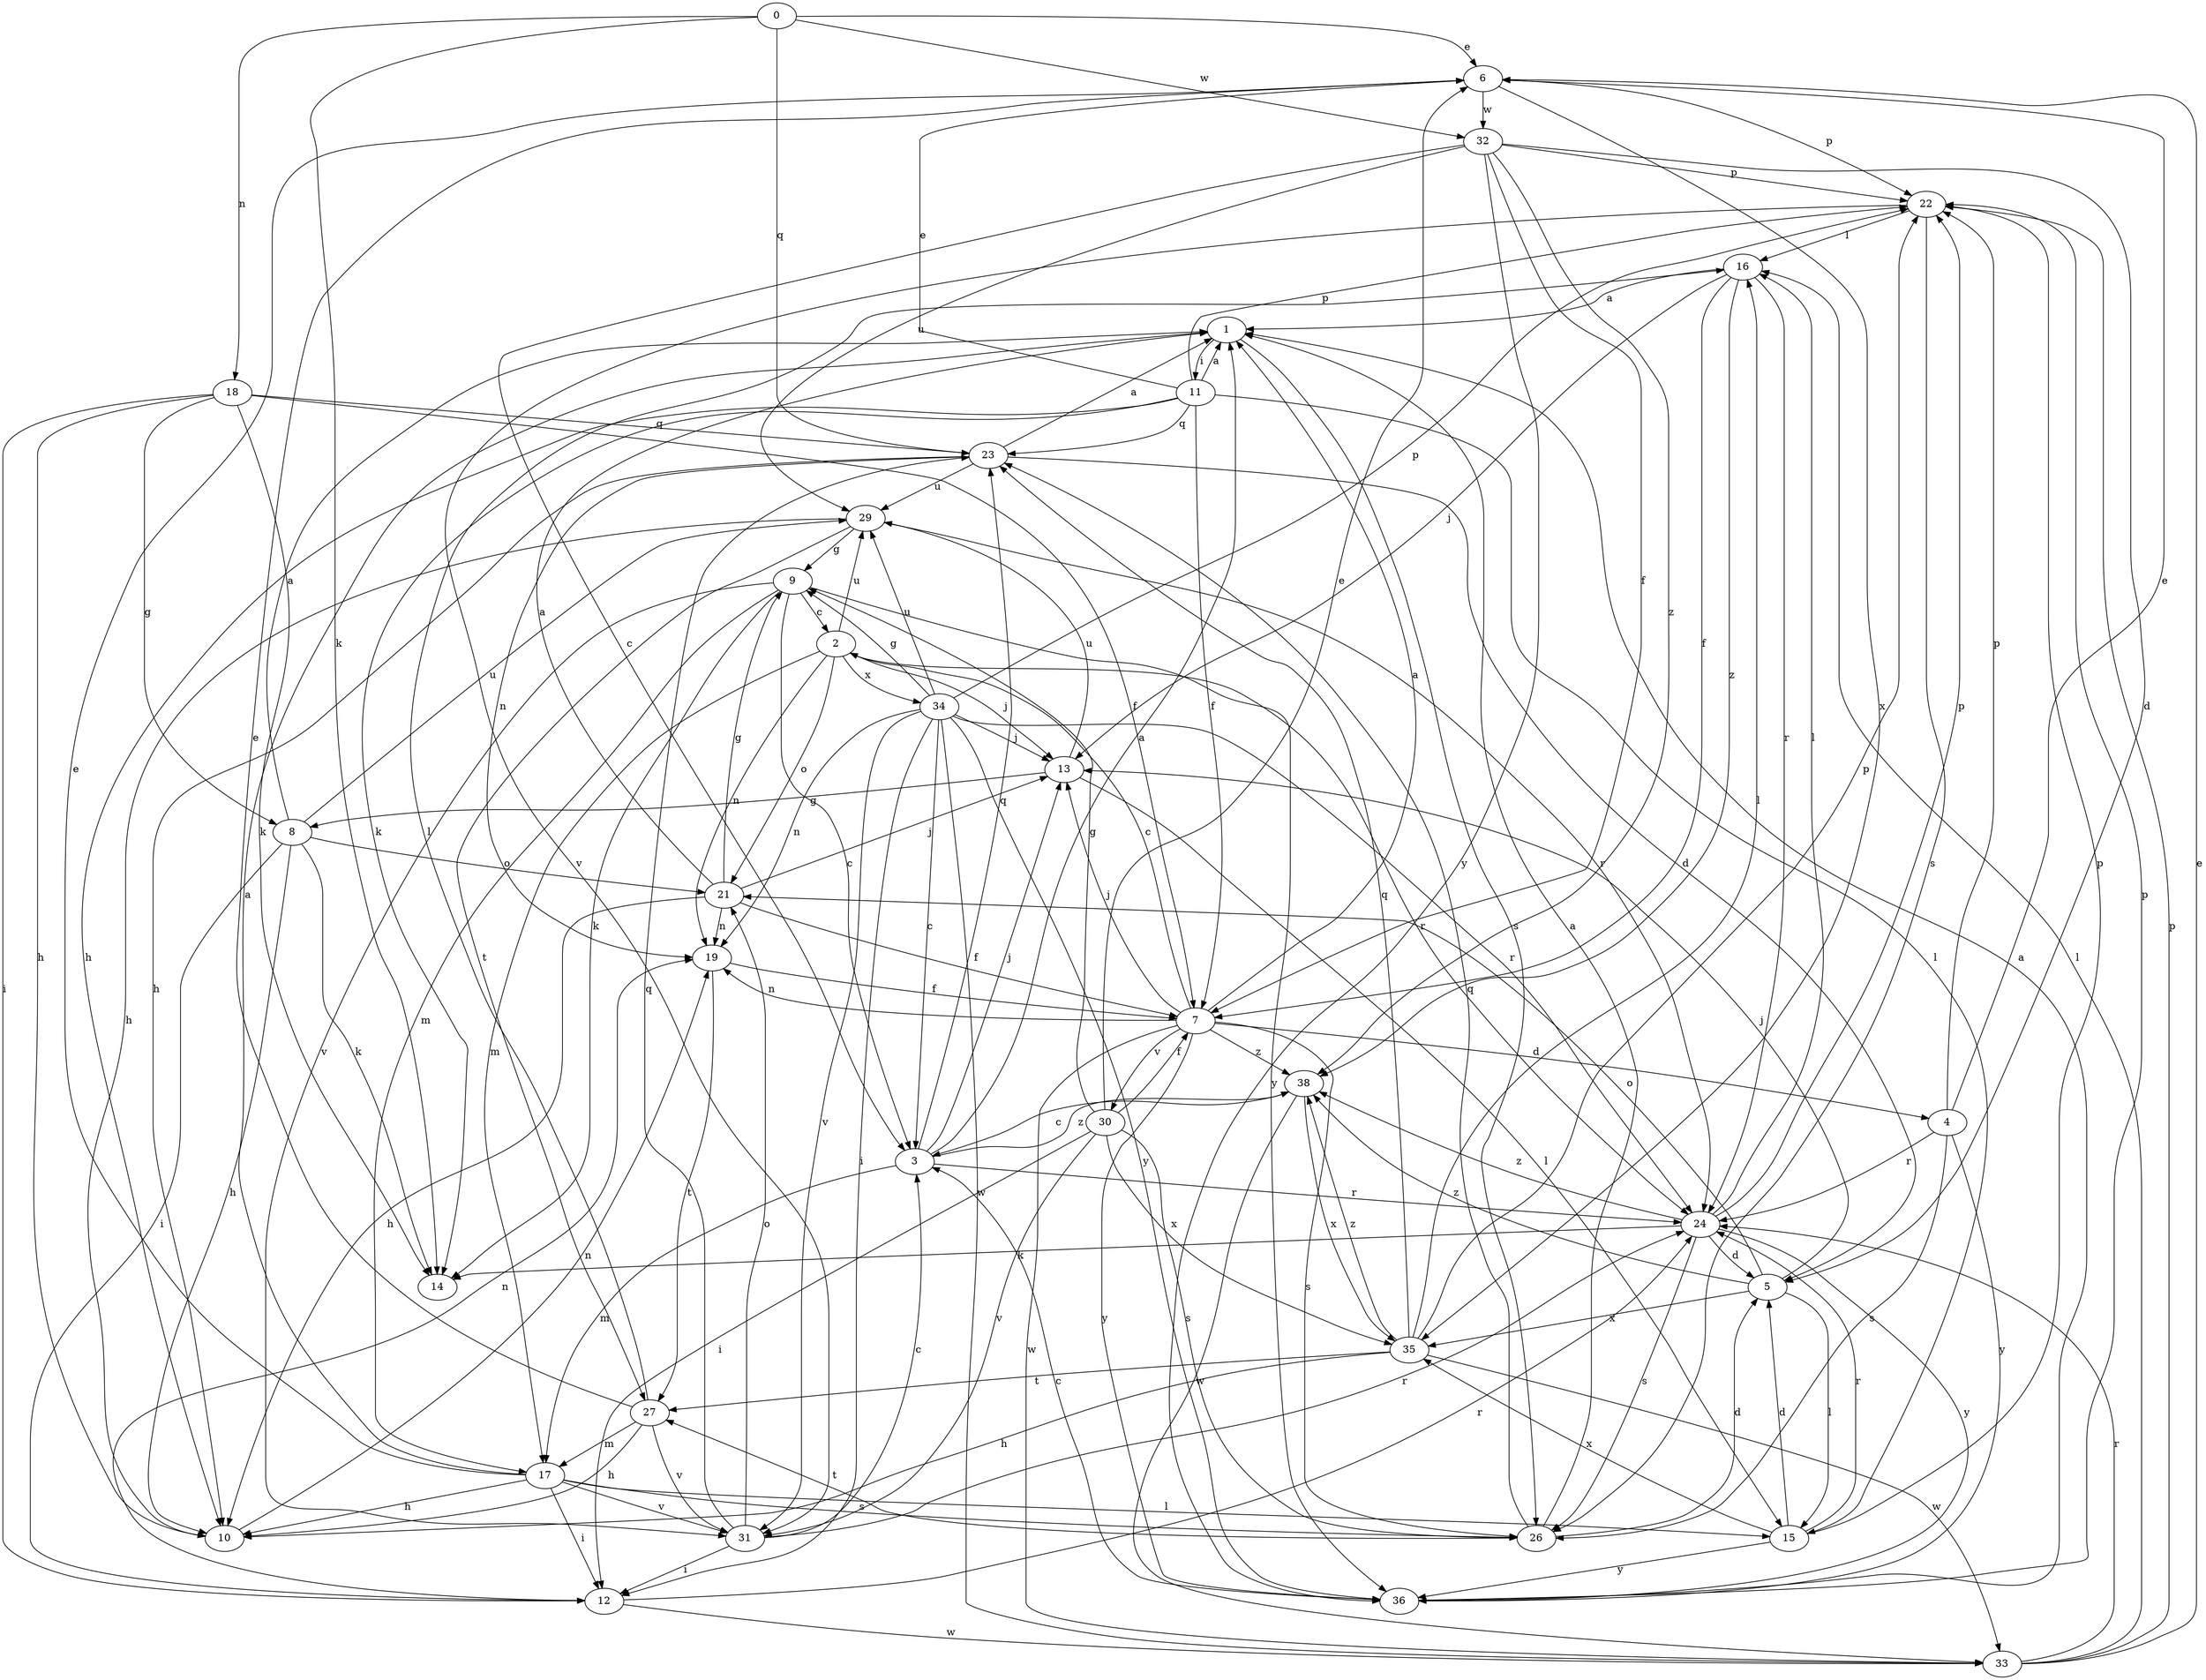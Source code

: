strict digraph  {
0;
1;
2;
3;
4;
5;
6;
7;
8;
9;
10;
11;
12;
13;
14;
15;
16;
17;
18;
19;
21;
22;
23;
24;
26;
27;
29;
30;
31;
32;
33;
34;
35;
36;
38;
0 -> 6  [label=e];
0 -> 14  [label=k];
0 -> 18  [label=n];
0 -> 23  [label=q];
0 -> 32  [label=w];
1 -> 11  [label=i];
1 -> 26  [label=s];
2 -> 13  [label=j];
2 -> 17  [label=m];
2 -> 19  [label=n];
2 -> 21  [label=o];
2 -> 24  [label=r];
2 -> 29  [label=u];
2 -> 34  [label=x];
3 -> 1  [label=a];
3 -> 13  [label=j];
3 -> 17  [label=m];
3 -> 23  [label=q];
3 -> 24  [label=r];
3 -> 38  [label=z];
4 -> 6  [label=e];
4 -> 22  [label=p];
4 -> 24  [label=r];
4 -> 26  [label=s];
4 -> 36  [label=y];
5 -> 13  [label=j];
5 -> 15  [label=l];
5 -> 21  [label=o];
5 -> 35  [label=x];
5 -> 38  [label=z];
6 -> 22  [label=p];
6 -> 32  [label=w];
6 -> 35  [label=x];
7 -> 1  [label=a];
7 -> 2  [label=c];
7 -> 4  [label=d];
7 -> 13  [label=j];
7 -> 19  [label=n];
7 -> 26  [label=s];
7 -> 30  [label=v];
7 -> 33  [label=w];
7 -> 36  [label=y];
7 -> 38  [label=z];
8 -> 1  [label=a];
8 -> 10  [label=h];
8 -> 12  [label=i];
8 -> 14  [label=k];
8 -> 21  [label=o];
8 -> 29  [label=u];
9 -> 2  [label=c];
9 -> 3  [label=c];
9 -> 14  [label=k];
9 -> 17  [label=m];
9 -> 31  [label=v];
9 -> 36  [label=y];
10 -> 19  [label=n];
11 -> 1  [label=a];
11 -> 6  [label=e];
11 -> 7  [label=f];
11 -> 10  [label=h];
11 -> 14  [label=k];
11 -> 15  [label=l];
11 -> 22  [label=p];
11 -> 23  [label=q];
12 -> 19  [label=n];
12 -> 24  [label=r];
12 -> 33  [label=w];
13 -> 8  [label=g];
13 -> 15  [label=l];
13 -> 29  [label=u];
15 -> 5  [label=d];
15 -> 22  [label=p];
15 -> 24  [label=r];
15 -> 35  [label=x];
15 -> 36  [label=y];
16 -> 1  [label=a];
16 -> 7  [label=f];
16 -> 13  [label=j];
16 -> 24  [label=r];
16 -> 38  [label=z];
17 -> 1  [label=a];
17 -> 6  [label=e];
17 -> 10  [label=h];
17 -> 12  [label=i];
17 -> 15  [label=l];
17 -> 26  [label=s];
17 -> 31  [label=v];
18 -> 7  [label=f];
18 -> 8  [label=g];
18 -> 10  [label=h];
18 -> 12  [label=i];
18 -> 14  [label=k];
18 -> 23  [label=q];
19 -> 7  [label=f];
19 -> 27  [label=t];
21 -> 1  [label=a];
21 -> 7  [label=f];
21 -> 9  [label=g];
21 -> 10  [label=h];
21 -> 13  [label=j];
21 -> 19  [label=n];
22 -> 16  [label=l];
22 -> 26  [label=s];
22 -> 31  [label=v];
23 -> 1  [label=a];
23 -> 5  [label=d];
23 -> 10  [label=h];
23 -> 19  [label=n];
23 -> 29  [label=u];
24 -> 5  [label=d];
24 -> 14  [label=k];
24 -> 16  [label=l];
24 -> 22  [label=p];
24 -> 26  [label=s];
24 -> 36  [label=y];
24 -> 38  [label=z];
26 -> 1  [label=a];
26 -> 5  [label=d];
26 -> 23  [label=q];
26 -> 27  [label=t];
27 -> 6  [label=e];
27 -> 10  [label=h];
27 -> 16  [label=l];
27 -> 17  [label=m];
27 -> 31  [label=v];
29 -> 9  [label=g];
29 -> 10  [label=h];
29 -> 24  [label=r];
29 -> 27  [label=t];
30 -> 6  [label=e];
30 -> 7  [label=f];
30 -> 9  [label=g];
30 -> 12  [label=i];
30 -> 26  [label=s];
30 -> 31  [label=v];
30 -> 35  [label=x];
31 -> 3  [label=c];
31 -> 12  [label=i];
31 -> 21  [label=o];
31 -> 23  [label=q];
31 -> 24  [label=r];
32 -> 3  [label=c];
32 -> 5  [label=d];
32 -> 7  [label=f];
32 -> 22  [label=p];
32 -> 29  [label=u];
32 -> 36  [label=y];
32 -> 38  [label=z];
33 -> 6  [label=e];
33 -> 16  [label=l];
33 -> 22  [label=p];
33 -> 24  [label=r];
34 -> 3  [label=c];
34 -> 9  [label=g];
34 -> 12  [label=i];
34 -> 13  [label=j];
34 -> 19  [label=n];
34 -> 22  [label=p];
34 -> 24  [label=r];
34 -> 29  [label=u];
34 -> 31  [label=v];
34 -> 33  [label=w];
34 -> 36  [label=y];
35 -> 10  [label=h];
35 -> 16  [label=l];
35 -> 22  [label=p];
35 -> 23  [label=q];
35 -> 27  [label=t];
35 -> 33  [label=w];
35 -> 38  [label=z];
36 -> 1  [label=a];
36 -> 3  [label=c];
36 -> 22  [label=p];
38 -> 3  [label=c];
38 -> 33  [label=w];
38 -> 35  [label=x];
}
